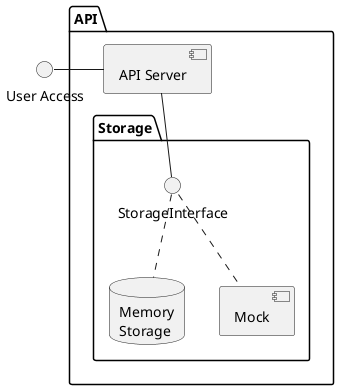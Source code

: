 @startuml
'https://plantuml.com/component-diagram


() "User Access" as UA



package "API" {
  UA - [API Server]

    package "Storage" {
      StorageInterface -u- [API Server]
      database "Memory\nStorage" as Mem
      Mem .u. StorageInterface
      [Mock] .u. StorageInterface
    }
}

@enduml